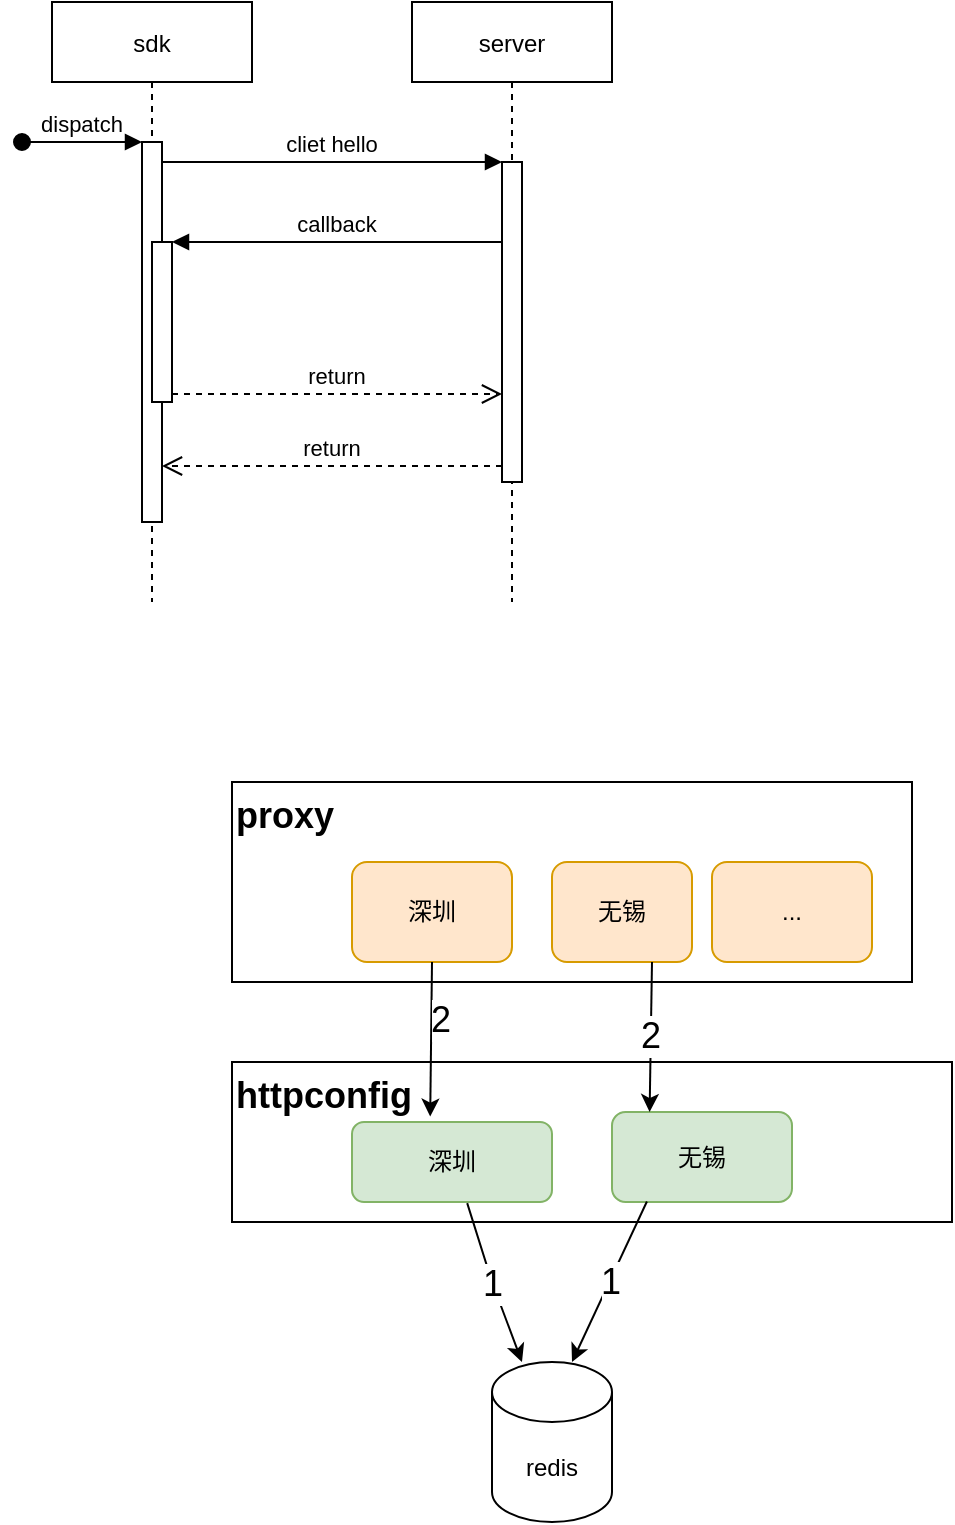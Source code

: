 <mxfile version="20.0.4" type="github">
  <diagram id="kgpKYQtTHZ0yAKxKKP6v" name="Page-1">
    <mxGraphModel dx="1761" dy="965" grid="1" gridSize="10" guides="1" tooltips="1" connect="1" arrows="1" fold="1" page="1" pageScale="1" pageWidth="850" pageHeight="1100" math="0" shadow="0">
      <root>
        <mxCell id="0" />
        <mxCell id="1" parent="0" />
        <mxCell id="YHIW8nBD48lu5tgwZSSp-15" value="httpconfig" style="rounded=0;whiteSpace=wrap;html=1;fontSize=18;verticalAlign=top;align=left;fontStyle=1" vertex="1" parent="1">
          <mxGeometry x="210" y="610" width="360" height="80" as="geometry" />
        </mxCell>
        <mxCell id="YHIW8nBD48lu5tgwZSSp-13" value="proxy" style="rounded=0;whiteSpace=wrap;html=1;fontSize=18;align=left;verticalAlign=top;fontStyle=1" vertex="1" parent="1">
          <mxGeometry x="210" y="470" width="340" height="100" as="geometry" />
        </mxCell>
        <mxCell id="3nuBFxr9cyL0pnOWT2aG-1" value="sdk" style="shape=umlLifeline;perimeter=lifelinePerimeter;container=1;collapsible=0;recursiveResize=0;rounded=0;shadow=0;strokeWidth=1;" parent="1" vertex="1">
          <mxGeometry x="120" y="80" width="100" height="300" as="geometry" />
        </mxCell>
        <mxCell id="3nuBFxr9cyL0pnOWT2aG-2" value="" style="points=[];perimeter=orthogonalPerimeter;rounded=0;shadow=0;strokeWidth=1;" parent="3nuBFxr9cyL0pnOWT2aG-1" vertex="1">
          <mxGeometry x="45" y="70" width="10" height="190" as="geometry" />
        </mxCell>
        <mxCell id="3nuBFxr9cyL0pnOWT2aG-3" value="dispatch" style="verticalAlign=bottom;startArrow=oval;endArrow=block;startSize=8;shadow=0;strokeWidth=1;" parent="3nuBFxr9cyL0pnOWT2aG-1" target="3nuBFxr9cyL0pnOWT2aG-2" edge="1">
          <mxGeometry relative="1" as="geometry">
            <mxPoint x="-15" y="70" as="sourcePoint" />
          </mxGeometry>
        </mxCell>
        <mxCell id="3nuBFxr9cyL0pnOWT2aG-4" value="" style="points=[];perimeter=orthogonalPerimeter;rounded=0;shadow=0;strokeWidth=1;" parent="3nuBFxr9cyL0pnOWT2aG-1" vertex="1">
          <mxGeometry x="50" y="120" width="10" height="80" as="geometry" />
        </mxCell>
        <mxCell id="3nuBFxr9cyL0pnOWT2aG-5" value="server" style="shape=umlLifeline;perimeter=lifelinePerimeter;container=1;collapsible=0;recursiveResize=0;rounded=0;shadow=0;strokeWidth=1;" parent="1" vertex="1">
          <mxGeometry x="300" y="80" width="100" height="300" as="geometry" />
        </mxCell>
        <mxCell id="3nuBFxr9cyL0pnOWT2aG-6" value="" style="points=[];perimeter=orthogonalPerimeter;rounded=0;shadow=0;strokeWidth=1;" parent="3nuBFxr9cyL0pnOWT2aG-5" vertex="1">
          <mxGeometry x="45" y="80" width="10" height="160" as="geometry" />
        </mxCell>
        <mxCell id="3nuBFxr9cyL0pnOWT2aG-7" value="return" style="verticalAlign=bottom;endArrow=open;dashed=1;endSize=8;exitX=0;exitY=0.95;shadow=0;strokeWidth=1;" parent="1" source="3nuBFxr9cyL0pnOWT2aG-6" target="3nuBFxr9cyL0pnOWT2aG-2" edge="1">
          <mxGeometry relative="1" as="geometry">
            <mxPoint x="275" y="236" as="targetPoint" />
          </mxGeometry>
        </mxCell>
        <mxCell id="3nuBFxr9cyL0pnOWT2aG-8" value="cliet hello" style="verticalAlign=bottom;endArrow=block;entryX=0;entryY=0;shadow=0;strokeWidth=1;" parent="1" source="3nuBFxr9cyL0pnOWT2aG-2" target="3nuBFxr9cyL0pnOWT2aG-6" edge="1">
          <mxGeometry relative="1" as="geometry">
            <mxPoint x="275" y="160" as="sourcePoint" />
          </mxGeometry>
        </mxCell>
        <mxCell id="3nuBFxr9cyL0pnOWT2aG-9" value="callback" style="verticalAlign=bottom;endArrow=block;entryX=1;entryY=0;shadow=0;strokeWidth=1;" parent="1" source="3nuBFxr9cyL0pnOWT2aG-6" target="3nuBFxr9cyL0pnOWT2aG-4" edge="1">
          <mxGeometry relative="1" as="geometry">
            <mxPoint x="240" y="200" as="sourcePoint" />
          </mxGeometry>
        </mxCell>
        <mxCell id="3nuBFxr9cyL0pnOWT2aG-10" value="return" style="verticalAlign=bottom;endArrow=open;dashed=1;endSize=8;exitX=1;exitY=0.95;shadow=0;strokeWidth=1;" parent="1" source="3nuBFxr9cyL0pnOWT2aG-4" target="3nuBFxr9cyL0pnOWT2aG-6" edge="1">
          <mxGeometry relative="1" as="geometry">
            <mxPoint x="240" y="257" as="targetPoint" />
          </mxGeometry>
        </mxCell>
        <mxCell id="YHIW8nBD48lu5tgwZSSp-1" value="深圳" style="rounded=1;whiteSpace=wrap;html=1;fillColor=#ffe6cc;strokeColor=#d79b00;" vertex="1" parent="1">
          <mxGeometry x="270" y="510" width="80" height="50" as="geometry" />
        </mxCell>
        <mxCell id="YHIW8nBD48lu5tgwZSSp-2" value="无锡" style="rounded=1;whiteSpace=wrap;html=1;fillColor=#ffe6cc;strokeColor=#d79b00;" vertex="1" parent="1">
          <mxGeometry x="370" y="510" width="70" height="50" as="geometry" />
        </mxCell>
        <mxCell id="YHIW8nBD48lu5tgwZSSp-3" value="深圳" style="rounded=1;whiteSpace=wrap;html=1;fillColor=#d5e8d4;strokeColor=#82b366;" vertex="1" parent="1">
          <mxGeometry x="270" y="640" width="100" height="40" as="geometry" />
        </mxCell>
        <mxCell id="YHIW8nBD48lu5tgwZSSp-4" value="无锡" style="rounded=1;whiteSpace=wrap;html=1;fillColor=#d5e8d4;strokeColor=#82b366;" vertex="1" parent="1">
          <mxGeometry x="400" y="635" width="90" height="45" as="geometry" />
        </mxCell>
        <mxCell id="YHIW8nBD48lu5tgwZSSp-5" value="redis" style="shape=cylinder3;whiteSpace=wrap;html=1;boundedLbl=1;backgroundOutline=1;size=15;" vertex="1" parent="1">
          <mxGeometry x="340" y="760" width="60" height="80" as="geometry" />
        </mxCell>
        <mxCell id="YHIW8nBD48lu5tgwZSSp-6" value="1" style="endArrow=classic;html=1;rounded=0;exitX=0.576;exitY=1.014;exitDx=0;exitDy=0;exitPerimeter=0;fontSize=18;" edge="1" parent="1" source="YHIW8nBD48lu5tgwZSSp-3">
          <mxGeometry width="50" height="50" relative="1" as="geometry">
            <mxPoint x="320" y="740" as="sourcePoint" />
            <mxPoint x="355" y="760" as="targetPoint" />
            <Array as="points">
              <mxPoint x="340" y="720" />
            </Array>
          </mxGeometry>
        </mxCell>
        <mxCell id="YHIW8nBD48lu5tgwZSSp-7" value="1" style="endArrow=classic;html=1;rounded=0;exitX=0.194;exitY=0.994;exitDx=0;exitDy=0;exitPerimeter=0;fontSize=18;" edge="1" parent="1" source="YHIW8nBD48lu5tgwZSSp-4">
          <mxGeometry width="50" height="50" relative="1" as="geometry">
            <mxPoint x="322.68" y="703.18" as="sourcePoint" />
            <mxPoint x="380" y="760" as="targetPoint" />
          </mxGeometry>
        </mxCell>
        <mxCell id="YHIW8nBD48lu5tgwZSSp-8" value="2" style="endArrow=classic;html=1;rounded=0;entryX=0.209;entryY=0;entryDx=0;entryDy=0;fontSize=18;entryPerimeter=0;" edge="1" parent="1" target="YHIW8nBD48lu5tgwZSSp-4">
          <mxGeometry width="50" height="50" relative="1" as="geometry">
            <mxPoint x="420" y="560" as="sourcePoint" />
            <mxPoint x="450" y="470" as="targetPoint" />
          </mxGeometry>
        </mxCell>
        <mxCell id="YHIW8nBD48lu5tgwZSSp-9" value="" style="endArrow=classic;html=1;rounded=0;exitX=0.5;exitY=1;exitDx=0;exitDy=0;fontSize=18;entryX=0.391;entryY=-0.068;entryDx=0;entryDy=0;entryPerimeter=0;" edge="1" parent="1" source="YHIW8nBD48lu5tgwZSSp-1" target="YHIW8nBD48lu5tgwZSSp-3">
          <mxGeometry width="50" height="50" relative="1" as="geometry">
            <mxPoint x="400" y="520" as="sourcePoint" />
            <mxPoint x="310" y="620" as="targetPoint" />
          </mxGeometry>
        </mxCell>
        <mxCell id="YHIW8nBD48lu5tgwZSSp-10" value="2" style="edgeLabel;html=1;align=center;verticalAlign=middle;resizable=0;points=[];fontSize=18;" vertex="1" connectable="0" parent="YHIW8nBD48lu5tgwZSSp-9">
          <mxGeometry x="-0.266" y="4" relative="1" as="geometry">
            <mxPoint as="offset" />
          </mxGeometry>
        </mxCell>
        <mxCell id="YHIW8nBD48lu5tgwZSSp-14" value="..." style="rounded=1;whiteSpace=wrap;html=1;fillColor=#ffe6cc;strokeColor=#d79b00;" vertex="1" parent="1">
          <mxGeometry x="450" y="510" width="80" height="50" as="geometry" />
        </mxCell>
      </root>
    </mxGraphModel>
  </diagram>
</mxfile>
